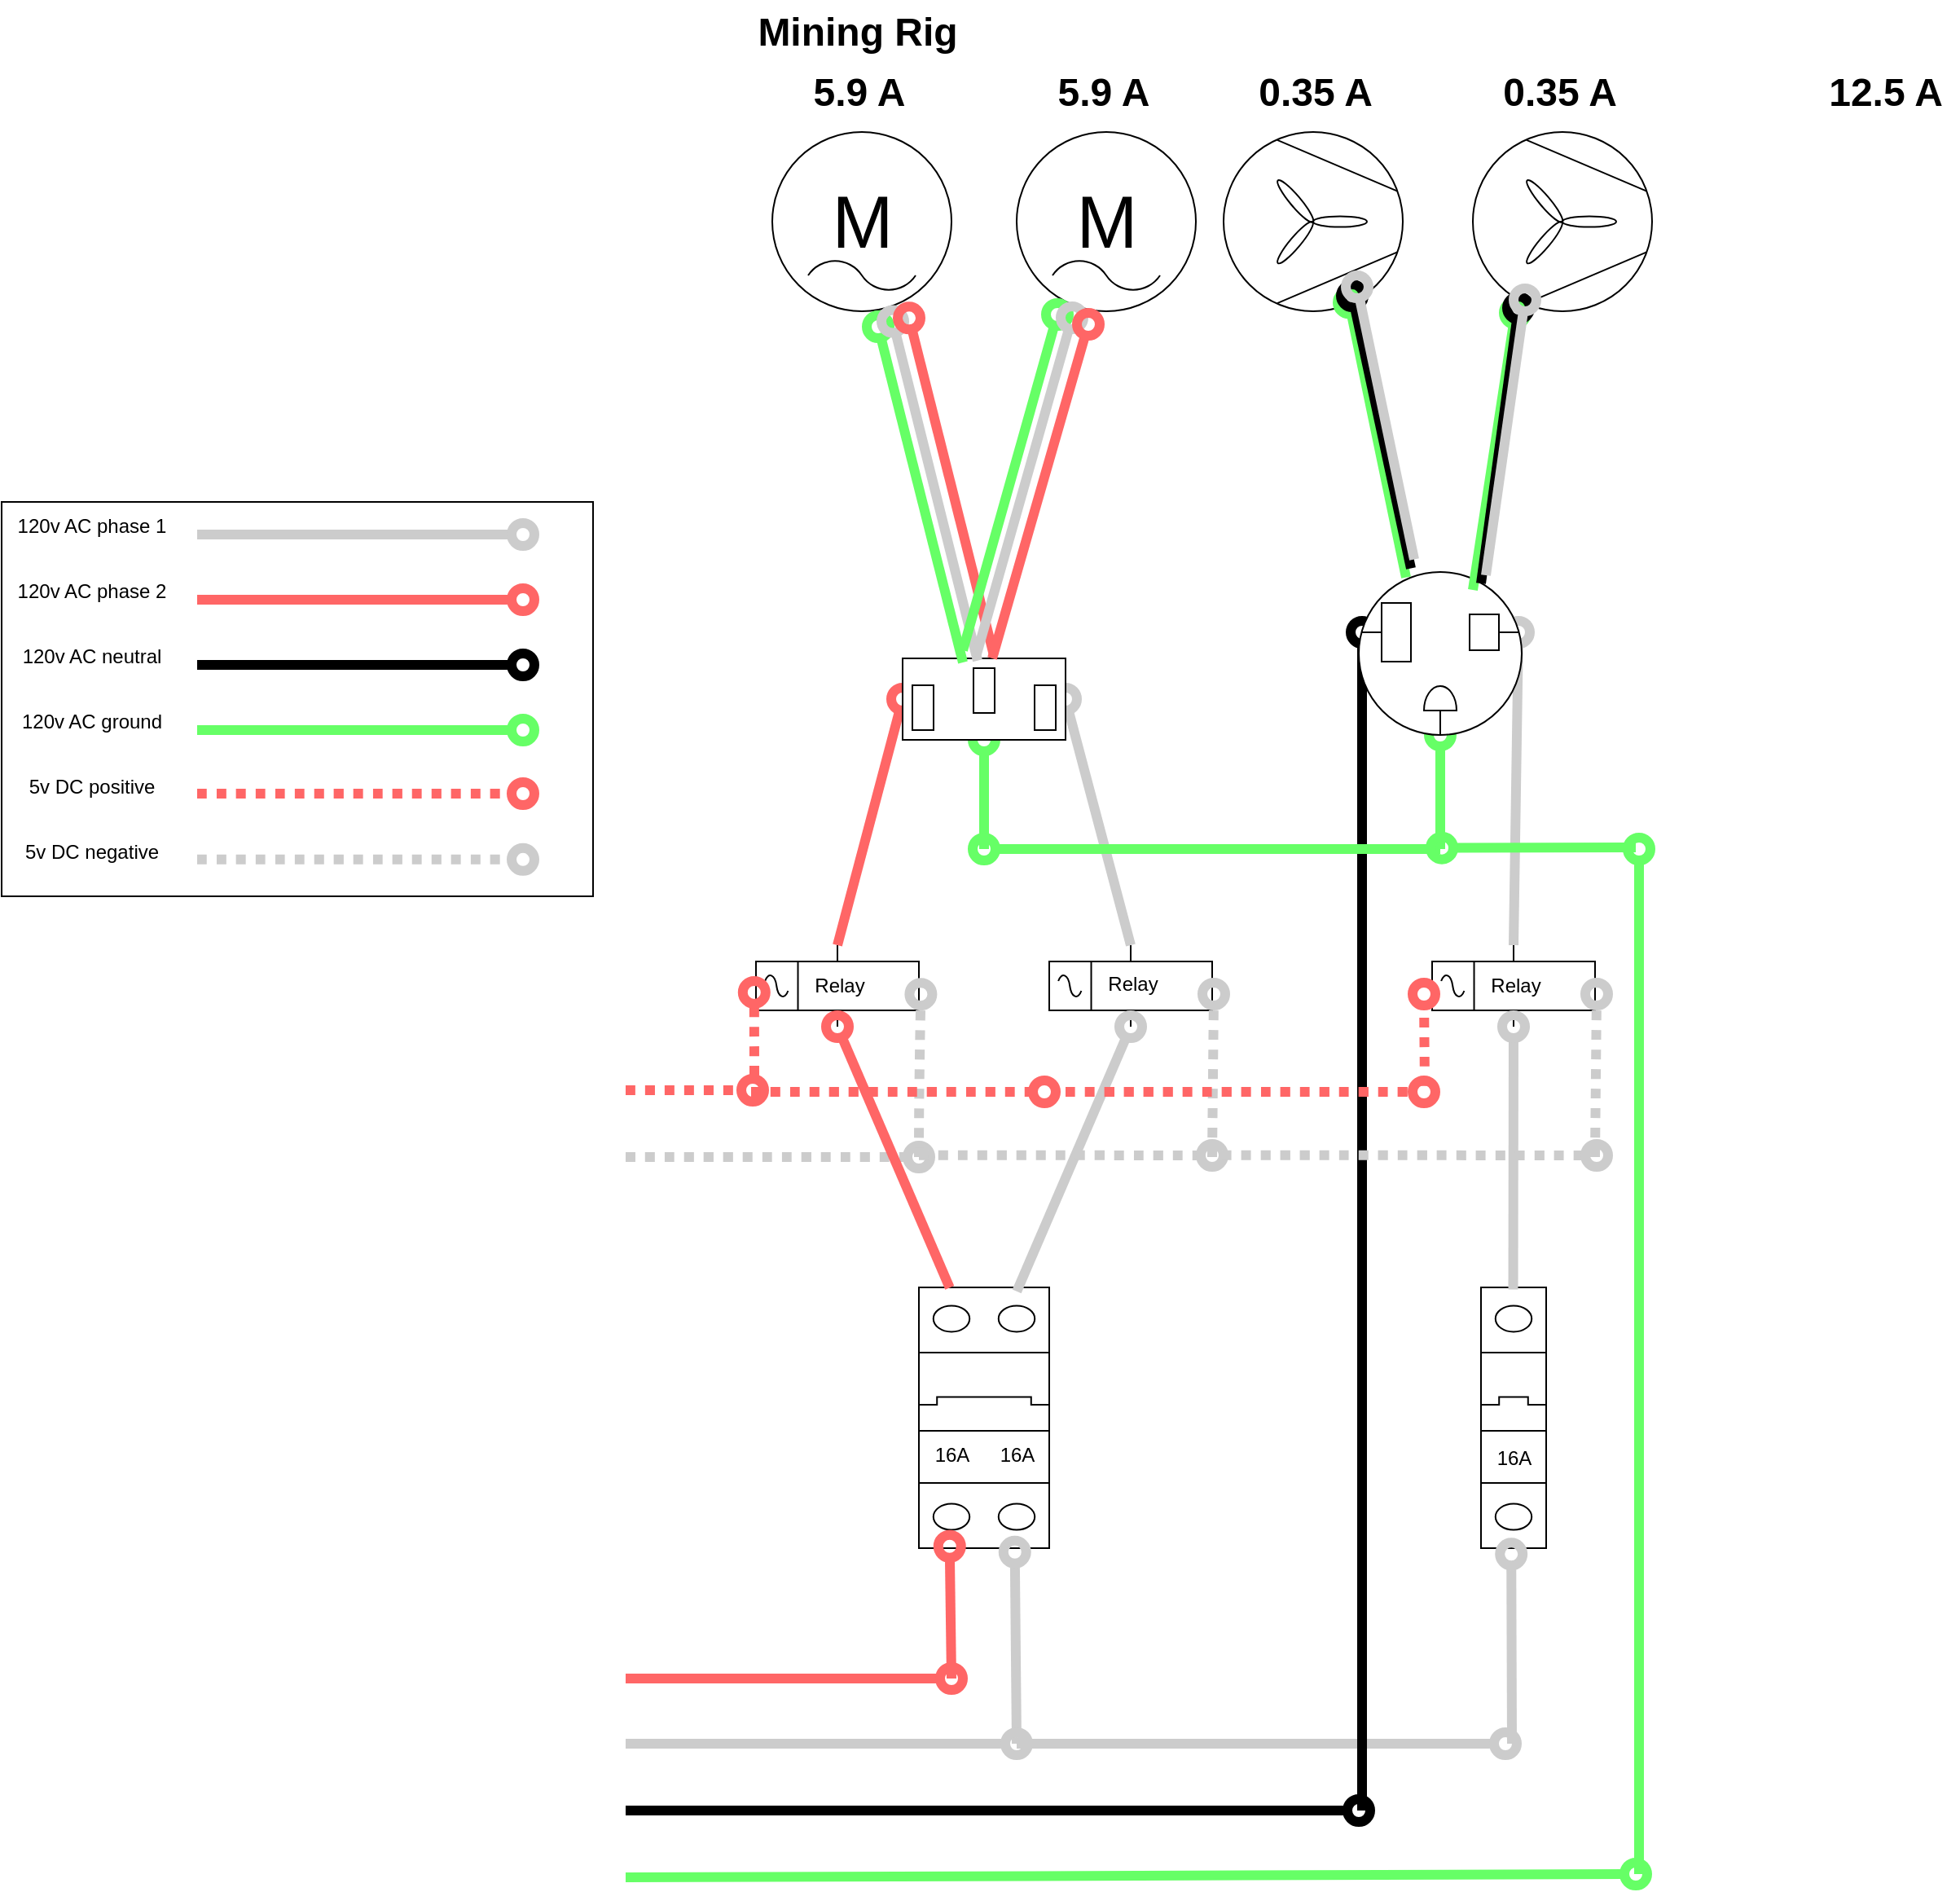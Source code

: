 <mxfile version="22.1.8" type="github">
  <diagram name="Page-1" id="OB3lblQsoEeNs6UiwVJ4">
    <mxGraphModel dx="2762" dy="2272" grid="1" gridSize="10" guides="1" tooltips="1" connect="1" arrows="1" fold="0" page="1" pageScale="1" pageWidth="850" pageHeight="1100" math="0" shadow="0">
      <root>
        <mxCell id="0" />
        <mxCell id="1" parent="0" />
        <mxCell id="lbqxTx1LKzCst7jdHqX2-68" value="" style="rounded=0;whiteSpace=wrap;html=1;" vertex="1" parent="1">
          <mxGeometry x="-843" y="-403" width="363" height="242" as="geometry" />
        </mxCell>
        <mxCell id="lbqxTx1LKzCst7jdHqX2-1" value="" style="edgeStyle=none;orthogonalLoop=1;jettySize=auto;html=1;rounded=0;endArrow=oval;startSize=14;endSize=14;sourcePerimeterSpacing=8;targetPerimeterSpacing=8;curved=1;strokeWidth=6;endFill=0;strokeColor=#000000;fillColor=#f5f5f5;" edge="1" parent="1">
          <mxGeometry width="140" relative="1" as="geometry">
            <mxPoint x="-723" y="-303" as="sourcePoint" />
            <mxPoint x="-523" y="-303" as="targetPoint" />
            <Array as="points" />
          </mxGeometry>
        </mxCell>
        <mxCell id="lbqxTx1LKzCst7jdHqX2-3" value="" style="edgeStyle=none;orthogonalLoop=1;jettySize=auto;html=1;rounded=0;endArrow=oval;startSize=14;endSize=14;sourcePerimeterSpacing=8;targetPerimeterSpacing=8;curved=1;strokeWidth=6;endFill=0;strokeColor=#FF6666;fillColor=#f5f5f5;" edge="1" parent="1">
          <mxGeometry width="140" relative="1" as="geometry">
            <mxPoint x="-723" y="-343" as="sourcePoint" />
            <mxPoint x="-523" y="-343" as="targetPoint" />
            <Array as="points" />
          </mxGeometry>
        </mxCell>
        <mxCell id="lbqxTx1LKzCst7jdHqX2-4" value="" style="edgeStyle=none;orthogonalLoop=1;jettySize=auto;html=1;rounded=0;endArrow=oval;startSize=14;endSize=14;sourcePerimeterSpacing=8;targetPerimeterSpacing=8;curved=1;strokeWidth=6;endFill=0;strokeColor=#66FF66;fillColor=#f5f5f5;" edge="1" parent="1">
          <mxGeometry width="140" relative="1" as="geometry">
            <mxPoint x="-723" y="-263" as="sourcePoint" />
            <mxPoint x="-523" y="-263" as="targetPoint" />
            <Array as="points" />
          </mxGeometry>
        </mxCell>
        <mxCell id="lbqxTx1LKzCst7jdHqX2-7" value="" style="pointerEvents=1;verticalLabelPosition=bottom;shadow=0;dashed=0;align=center;html=1;verticalAlign=top;shape=mxgraph.electrical.electro-mechanical.relay;" vertex="1" parent="1">
          <mxGeometry x="-380" y="-131" width="100" height="50" as="geometry" />
        </mxCell>
        <mxCell id="lbqxTx1LKzCst7jdHqX2-8" value="" style="verticalLabelPosition=bottom;dashed=0;shadow=0;html=1;align=center;verticalAlign=top;shape=mxgraph.cabinets.cb_1p;" vertex="1" parent="1">
          <mxGeometry x="65" y="79" width="40" height="160" as="geometry" />
        </mxCell>
        <mxCell id="lbqxTx1LKzCst7jdHqX2-9" value="" style="verticalLabelPosition=bottom;dashed=0;shadow=0;html=1;align=center;verticalAlign=top;shape=mxgraph.cabinets.cb_2p;" vertex="1" parent="1">
          <mxGeometry x="-280" y="79" width="80" height="160" as="geometry" />
        </mxCell>
        <mxCell id="lbqxTx1LKzCst7jdHqX2-11" value="" style="edgeStyle=none;orthogonalLoop=1;jettySize=auto;html=1;rounded=0;endArrow=oval;startSize=14;endSize=14;sourcePerimeterSpacing=8;targetPerimeterSpacing=8;curved=1;strokeWidth=6;endFill=0;fillColor=none;strokeColor=#CCCCCC;shadow=0;" edge="1" parent="1">
          <mxGeometry width="140" relative="1" as="geometry">
            <mxPoint x="-723" y="-383" as="sourcePoint" />
            <mxPoint x="-523" y="-383" as="targetPoint" />
            <Array as="points" />
          </mxGeometry>
        </mxCell>
        <mxCell id="lbqxTx1LKzCst7jdHqX2-14" value="" style="edgeStyle=none;orthogonalLoop=1;jettySize=auto;html=1;rounded=0;endArrow=oval;startSize=14;endSize=14;sourcePerimeterSpacing=8;targetPerimeterSpacing=8;curved=1;strokeWidth=6;endFill=0;fillColor=none;strokeColor=#FF6666;shadow=0;" edge="1" parent="1">
          <mxGeometry width="140" relative="1" as="geometry">
            <mxPoint x="-460" y="319" as="sourcePoint" />
            <mxPoint x="-260" y="319" as="targetPoint" />
            <Array as="points" />
          </mxGeometry>
        </mxCell>
        <mxCell id="lbqxTx1LKzCst7jdHqX2-16" value="" style="edgeStyle=none;orthogonalLoop=1;jettySize=auto;html=1;rounded=0;endArrow=oval;startSize=14;endSize=14;sourcePerimeterSpacing=8;targetPerimeterSpacing=8;curved=1;strokeWidth=6;endFill=0;fillColor=none;strokeColor=#FF6666;shadow=0;entryX=0.236;entryY=0.993;entryDx=0;entryDy=0;entryPerimeter=0;" edge="1" parent="1" target="lbqxTx1LKzCst7jdHqX2-9">
          <mxGeometry width="140" relative="1" as="geometry">
            <mxPoint x="-260" y="319" as="sourcePoint" />
            <mxPoint x="-260" y="259" as="targetPoint" />
            <Array as="points" />
          </mxGeometry>
        </mxCell>
        <mxCell id="lbqxTx1LKzCst7jdHqX2-18" value="" style="edgeStyle=none;orthogonalLoop=1;jettySize=auto;html=1;rounded=0;endArrow=oval;startSize=14;endSize=14;sourcePerimeterSpacing=8;targetPerimeterSpacing=8;curved=1;strokeWidth=6;endFill=0;fillColor=none;strokeColor=#CCCCCC;shadow=0;entryX=0.736;entryY=1.015;entryDx=0;entryDy=0;entryPerimeter=0;" edge="1" parent="1" target="lbqxTx1LKzCst7jdHqX2-9">
          <mxGeometry width="140" relative="1" as="geometry">
            <mxPoint x="-220" y="359" as="sourcePoint" />
            <mxPoint x="-219" y="259" as="targetPoint" />
            <Array as="points" />
          </mxGeometry>
        </mxCell>
        <mxCell id="lbqxTx1LKzCst7jdHqX2-19" value="" style="edgeStyle=none;orthogonalLoop=1;jettySize=auto;html=1;rounded=0;endArrow=oval;startSize=14;endSize=14;sourcePerimeterSpacing=8;targetPerimeterSpacing=8;curved=1;strokeWidth=6;endFill=0;strokeColor=#CCCCCC;fillColor=#f5f5f5;" edge="1" parent="1">
          <mxGeometry width="140" relative="1" as="geometry">
            <mxPoint x="-460" y="359" as="sourcePoint" />
            <mxPoint x="-220" y="359" as="targetPoint" />
            <Array as="points" />
          </mxGeometry>
        </mxCell>
        <mxCell id="lbqxTx1LKzCst7jdHqX2-20" value="" style="edgeStyle=none;orthogonalLoop=1;jettySize=auto;html=1;rounded=0;endArrow=oval;startSize=14;endSize=14;sourcePerimeterSpacing=8;targetPerimeterSpacing=8;curved=1;strokeWidth=6;endFill=0;fillColor=none;strokeColor=#CCCCCC;shadow=0;" edge="1" parent="1">
          <mxGeometry width="140" relative="1" as="geometry">
            <mxPoint x="-220" y="359" as="sourcePoint" />
            <mxPoint x="80" y="359" as="targetPoint" />
            <Array as="points" />
          </mxGeometry>
        </mxCell>
        <mxCell id="lbqxTx1LKzCst7jdHqX2-21" value="" style="edgeStyle=none;orthogonalLoop=1;jettySize=auto;html=1;rounded=0;endArrow=oval;startSize=14;endSize=14;sourcePerimeterSpacing=8;targetPerimeterSpacing=8;curved=1;strokeWidth=6;endFill=0;fillColor=none;strokeColor=#CCCCCC;shadow=0;entryX=0.465;entryY=1.023;entryDx=0;entryDy=0;entryPerimeter=0;" edge="1" parent="1" target="lbqxTx1LKzCst7jdHqX2-8">
          <mxGeometry width="140" relative="1" as="geometry">
            <mxPoint x="84" y="359" as="sourcePoint" />
            <mxPoint x="80" y="239" as="targetPoint" />
            <Array as="points" />
          </mxGeometry>
        </mxCell>
        <mxCell id="lbqxTx1LKzCst7jdHqX2-24" value="" style="verticalLabelPosition=bottom;outlineConnect=0;align=center;dashed=0;html=1;verticalAlign=top;shape=mxgraph.pid2misc.fan;fanType=common" vertex="1" parent="1">
          <mxGeometry x="-93" y="-630" width="110" height="110" as="geometry" />
        </mxCell>
        <mxCell id="lbqxTx1LKzCst7jdHqX2-25" value="" style="edgeStyle=none;orthogonalLoop=1;jettySize=auto;html=1;rounded=0;endArrow=oval;startSize=14;endSize=14;sourcePerimeterSpacing=8;targetPerimeterSpacing=8;curved=1;strokeWidth=6;endFill=0;strokeColor=#FF6666;fillColor=#f5f5f5;dashed=1;dashPattern=1 1;" edge="1" parent="1">
          <mxGeometry width="140" relative="1" as="geometry">
            <mxPoint x="-723" y="-224" as="sourcePoint" />
            <mxPoint x="-523" y="-224" as="targetPoint" />
            <Array as="points" />
          </mxGeometry>
        </mxCell>
        <mxCell id="lbqxTx1LKzCst7jdHqX2-26" value="" style="edgeStyle=none;orthogonalLoop=1;jettySize=auto;html=1;rounded=0;endArrow=oval;startSize=14;endSize=14;sourcePerimeterSpacing=8;targetPerimeterSpacing=8;curved=1;strokeWidth=6;endFill=0;strokeColor=#CCCCCC;fillColor=#f5f5f5;dashed=1;dashPattern=1 1;" edge="1" parent="1">
          <mxGeometry width="140" relative="1" as="geometry">
            <mxPoint x="-460" y="-1" as="sourcePoint" />
            <mxPoint x="-280" y="-1" as="targetPoint" />
            <Array as="points" />
          </mxGeometry>
        </mxCell>
        <mxCell id="lbqxTx1LKzCst7jdHqX2-27" value="120v AC phase 1" style="text;html=1;align=center;verticalAlign=middle;resizable=0;points=[];autosize=1;strokeColor=none;fillColor=none;" vertex="1" parent="1">
          <mxGeometry x="-843" y="-403" width="110" height="30" as="geometry" />
        </mxCell>
        <mxCell id="lbqxTx1LKzCst7jdHqX2-28" value="120v AC phase 2" style="text;html=1;align=center;verticalAlign=middle;resizable=0;points=[];autosize=1;strokeColor=none;fillColor=none;" vertex="1" parent="1">
          <mxGeometry x="-843" y="-363" width="110" height="30" as="geometry" />
        </mxCell>
        <mxCell id="lbqxTx1LKzCst7jdHqX2-29" value="120v AC neutral" style="text;html=1;align=center;verticalAlign=middle;resizable=0;points=[];autosize=1;strokeColor=none;fillColor=none;" vertex="1" parent="1">
          <mxGeometry x="-843" y="-323" width="110" height="30" as="geometry" />
        </mxCell>
        <mxCell id="lbqxTx1LKzCst7jdHqX2-30" value="120v AC ground" style="text;html=1;align=center;verticalAlign=middle;resizable=0;points=[];autosize=1;strokeColor=none;fillColor=none;" vertex="1" parent="1">
          <mxGeometry x="-843" y="-283" width="110" height="30" as="geometry" />
        </mxCell>
        <mxCell id="lbqxTx1LKzCst7jdHqX2-31" value="5v DC positive" style="text;html=1;align=center;verticalAlign=middle;resizable=0;points=[];autosize=1;strokeColor=none;fillColor=none;" vertex="1" parent="1">
          <mxGeometry x="-838" y="-243" width="100" height="30" as="geometry" />
        </mxCell>
        <mxCell id="lbqxTx1LKzCst7jdHqX2-32" value="5v DC negative" style="text;html=1;align=center;verticalAlign=middle;resizable=0;points=[];autosize=1;strokeColor=none;fillColor=none;" vertex="1" parent="1">
          <mxGeometry x="-843" y="-203" width="110" height="30" as="geometry" />
        </mxCell>
        <mxCell id="lbqxTx1LKzCst7jdHqX2-33" value="" style="pointerEvents=1;verticalLabelPosition=bottom;shadow=0;dashed=0;align=center;html=1;verticalAlign=top;shape=mxgraph.electrical.electro-mechanical.relay;" vertex="1" parent="1">
          <mxGeometry x="35" y="-131" width="100" height="50" as="geometry" />
        </mxCell>
        <mxCell id="lbqxTx1LKzCst7jdHqX2-34" value="" style="pointerEvents=1;verticalLabelPosition=bottom;shadow=0;dashed=0;align=center;html=1;verticalAlign=top;shape=mxgraph.electrical.electro-mechanical.relay;" vertex="1" parent="1">
          <mxGeometry x="-200" y="-131" width="100" height="50" as="geometry" />
        </mxCell>
        <mxCell id="lbqxTx1LKzCst7jdHqX2-37" value="" style="edgeStyle=none;orthogonalLoop=1;jettySize=auto;html=1;rounded=0;endArrow=oval;startSize=14;endSize=14;sourcePerimeterSpacing=8;targetPerimeterSpacing=8;curved=1;strokeWidth=6;endFill=0;fillColor=none;strokeColor=#FF6666;shadow=0;exitX=0.236;exitY=0.001;exitDx=0;exitDy=0;exitPerimeter=0;entryX=0.5;entryY=1;entryDx=0;entryDy=0;entryPerimeter=0;" edge="1" parent="1" source="lbqxTx1LKzCst7jdHqX2-9" target="lbqxTx1LKzCst7jdHqX2-7">
          <mxGeometry width="140" relative="1" as="geometry">
            <mxPoint x="-260" y="64" as="sourcePoint" />
            <mxPoint x="-330" y="-41" as="targetPoint" />
            <Array as="points" />
          </mxGeometry>
        </mxCell>
        <mxCell id="lbqxTx1LKzCst7jdHqX2-38" value="" style="edgeStyle=none;orthogonalLoop=1;jettySize=auto;html=1;rounded=0;endArrow=oval;startSize=14;endSize=14;sourcePerimeterSpacing=8;targetPerimeterSpacing=8;curved=1;strokeWidth=6;endFill=0;fillColor=none;strokeColor=#CCCCCC;shadow=0;exitX=0.751;exitY=0.015;exitDx=0;exitDy=0;exitPerimeter=0;entryX=0.5;entryY=1;entryDx=0;entryDy=0;entryPerimeter=0;" edge="1" parent="1" source="lbqxTx1LKzCst7jdHqX2-9" target="lbqxTx1LKzCst7jdHqX2-34">
          <mxGeometry width="140" relative="1" as="geometry">
            <mxPoint x="-220" y="69" as="sourcePoint" />
            <mxPoint x="-110" y="-31" as="targetPoint" />
            <Array as="points" />
          </mxGeometry>
        </mxCell>
        <mxCell id="lbqxTx1LKzCst7jdHqX2-39" value="" style="edgeStyle=none;orthogonalLoop=1;jettySize=auto;html=1;rounded=0;endArrow=oval;startSize=14;endSize=14;sourcePerimeterSpacing=8;targetPerimeterSpacing=8;curved=1;strokeWidth=6;endFill=0;fillColor=none;strokeColor=#FF6666;shadow=0;exitX=0.5;exitY=0;exitDx=0;exitDy=0;exitPerimeter=0;entryX=0;entryY=0.5;entryDx=0;entryDy=0;entryPerimeter=0;" edge="1" parent="1" source="lbqxTx1LKzCst7jdHqX2-7" target="lbqxTx1LKzCst7jdHqX2-78">
          <mxGeometry width="140" relative="1" as="geometry">
            <mxPoint x="-200" y="-141" as="sourcePoint" />
            <mxPoint x="-290" y="-305" as="targetPoint" />
            <Array as="points" />
          </mxGeometry>
        </mxCell>
        <mxCell id="lbqxTx1LKzCst7jdHqX2-40" value="" style="edgeStyle=none;orthogonalLoop=1;jettySize=auto;html=1;rounded=0;endArrow=oval;startSize=14;endSize=14;sourcePerimeterSpacing=8;targetPerimeterSpacing=8;curved=1;strokeWidth=6;endFill=0;fillColor=none;strokeColor=#CCCCCC;shadow=0;entryX=1;entryY=0.5;entryDx=0;entryDy=0;entryPerimeter=0;exitX=0.5;exitY=0;exitDx=0;exitDy=0;exitPerimeter=0;" edge="1" parent="1" source="lbqxTx1LKzCst7jdHqX2-34" target="lbqxTx1LKzCst7jdHqX2-78">
          <mxGeometry width="140" relative="1" as="geometry">
            <mxPoint x="-110" y="-151" as="sourcePoint" />
            <mxPoint x="-180" y="-305" as="targetPoint" />
            <Array as="points" />
          </mxGeometry>
        </mxCell>
        <mxCell id="lbqxTx1LKzCst7jdHqX2-41" value="" style="edgeStyle=none;orthogonalLoop=1;jettySize=auto;html=1;rounded=0;endArrow=oval;startSize=14;endSize=14;sourcePerimeterSpacing=8;targetPerimeterSpacing=8;curved=1;strokeWidth=6;endFill=0;fillColor=none;strokeColor=#CCCCCC;shadow=0;entryX=0.5;entryY=1;entryDx=0;entryDy=0;entryPerimeter=0;exitX=0.494;exitY=0.008;exitDx=0;exitDy=0;exitPerimeter=0;" edge="1" parent="1" source="lbqxTx1LKzCst7jdHqX2-8" target="lbqxTx1LKzCst7jdHqX2-33">
          <mxGeometry width="140" relative="1" as="geometry">
            <mxPoint x="84.91" y="32" as="sourcePoint" />
            <mxPoint x="84.41" y="-44" as="targetPoint" />
            <Array as="points" />
          </mxGeometry>
        </mxCell>
        <mxCell id="lbqxTx1LKzCst7jdHqX2-42" value="" style="edgeStyle=none;orthogonalLoop=1;jettySize=auto;html=1;rounded=0;endArrow=oval;startSize=14;endSize=14;sourcePerimeterSpacing=8;targetPerimeterSpacing=8;curved=1;strokeWidth=6;endFill=0;fillColor=none;strokeColor=#CCCCCC;shadow=0;exitX=0.5;exitY=0;exitDx=0;exitDy=0;exitPerimeter=0;entryX=0.98;entryY=0.37;entryDx=0;entryDy=0;entryPerimeter=0;" edge="1" parent="1" source="lbqxTx1LKzCst7jdHqX2-33" target="lbqxTx1LKzCst7jdHqX2-73">
          <mxGeometry width="140" relative="1" as="geometry">
            <mxPoint x="100" y="-181" as="sourcePoint" />
            <mxPoint x="137" y="-275" as="targetPoint" />
            <Array as="points" />
          </mxGeometry>
        </mxCell>
        <mxCell id="lbqxTx1LKzCst7jdHqX2-43" value="" style="edgeStyle=none;orthogonalLoop=1;jettySize=auto;html=1;rounded=0;endArrow=oval;startSize=14;endSize=14;sourcePerimeterSpacing=8;targetPerimeterSpacing=8;curved=1;strokeWidth=6;endFill=0;strokeColor=#FF6666;fillColor=#f5f5f5;dashed=1;dashPattern=1 1;" edge="1" parent="1">
          <mxGeometry width="140" relative="1" as="geometry">
            <mxPoint x="-460" y="-42" as="sourcePoint" />
            <mxPoint x="-382" y="-42" as="targetPoint" />
            <Array as="points" />
          </mxGeometry>
        </mxCell>
        <mxCell id="lbqxTx1LKzCst7jdHqX2-44" value="" style="edgeStyle=none;orthogonalLoop=1;jettySize=auto;html=1;rounded=0;endArrow=oval;startSize=14;endSize=14;sourcePerimeterSpacing=8;targetPerimeterSpacing=8;curved=1;strokeWidth=6;endFill=0;strokeColor=#CCCCCC;fillColor=#f5f5f5;dashed=1;dashPattern=1 1;" edge="1" parent="1">
          <mxGeometry width="140" relative="1" as="geometry">
            <mxPoint x="-723" y="-183.59" as="sourcePoint" />
            <mxPoint x="-523" y="-183.59" as="targetPoint" />
            <Array as="points" />
          </mxGeometry>
        </mxCell>
        <mxCell id="lbqxTx1LKzCst7jdHqX2-45" value="" style="edgeStyle=none;orthogonalLoop=1;jettySize=auto;html=1;rounded=0;endArrow=oval;startSize=14;endSize=14;sourcePerimeterSpacing=8;targetPerimeterSpacing=8;curved=1;strokeWidth=6;endFill=0;strokeColor=#000000;fillColor=#f5f5f5;" edge="1" parent="1">
          <mxGeometry width="140" relative="1" as="geometry">
            <mxPoint x="-460" y="400" as="sourcePoint" />
            <mxPoint x="-10" y="400" as="targetPoint" />
            <Array as="points" />
          </mxGeometry>
        </mxCell>
        <mxCell id="lbqxTx1LKzCst7jdHqX2-46" value="" style="edgeStyle=none;orthogonalLoop=1;jettySize=auto;html=1;rounded=0;endArrow=oval;startSize=14;endSize=14;sourcePerimeterSpacing=8;targetPerimeterSpacing=8;curved=1;strokeWidth=6;endFill=0;strokeColor=#000000;fillColor=#f5f5f5;entryX=0.02;entryY=0.37;entryDx=0;entryDy=0;entryPerimeter=0;" edge="1" parent="1" target="lbqxTx1LKzCst7jdHqX2-73">
          <mxGeometry width="140" relative="1" as="geometry">
            <mxPoint x="-8" y="400" as="sourcePoint" />
            <mxPoint x="210" y="-231" as="targetPoint" />
            <Array as="points" />
          </mxGeometry>
        </mxCell>
        <mxCell id="lbqxTx1LKzCst7jdHqX2-49" value="" style="edgeStyle=none;orthogonalLoop=1;jettySize=auto;html=1;rounded=0;endArrow=oval;startSize=14;endSize=14;sourcePerimeterSpacing=8;targetPerimeterSpacing=8;curved=1;strokeWidth=6;endFill=0;strokeColor=#66FF66;fillColor=#f5f5f5;" edge="1" parent="1">
          <mxGeometry width="140" relative="1" as="geometry">
            <mxPoint x="-460" y="441" as="sourcePoint" />
            <mxPoint x="160" y="439" as="targetPoint" />
            <Array as="points" />
          </mxGeometry>
        </mxCell>
        <mxCell id="lbqxTx1LKzCst7jdHqX2-50" value="" style="edgeStyle=none;orthogonalLoop=1;jettySize=auto;html=1;rounded=0;endArrow=oval;startSize=14;endSize=14;sourcePerimeterSpacing=8;targetPerimeterSpacing=8;curved=1;strokeWidth=6;endFill=0;strokeColor=#66FF66;fillColor=#f5f5f5;" edge="1" parent="1">
          <mxGeometry width="140" relative="1" as="geometry">
            <mxPoint x="162" y="439" as="sourcePoint" />
            <mxPoint x="162" y="-190" as="targetPoint" />
            <Array as="points" />
          </mxGeometry>
        </mxCell>
        <mxCell id="lbqxTx1LKzCst7jdHqX2-51" value="" style="edgeStyle=none;orthogonalLoop=1;jettySize=auto;html=1;rounded=0;endArrow=oval;startSize=14;endSize=14;sourcePerimeterSpacing=8;targetPerimeterSpacing=8;curved=1;strokeWidth=6;endFill=0;strokeColor=#CCCCCC;fillColor=#f5f5f5;dashed=1;dashPattern=1 1;" edge="1" parent="1">
          <mxGeometry width="140" relative="1" as="geometry">
            <mxPoint x="-280" y="-2.18" as="sourcePoint" />
            <mxPoint x="-100" y="-2" as="targetPoint" />
            <Array as="points" />
          </mxGeometry>
        </mxCell>
        <mxCell id="lbqxTx1LKzCst7jdHqX2-52" value="" style="edgeStyle=none;orthogonalLoop=1;jettySize=auto;html=1;rounded=0;endArrow=oval;startSize=14;endSize=14;sourcePerimeterSpacing=8;targetPerimeterSpacing=8;curved=1;strokeWidth=6;endFill=0;strokeColor=#CCCCCC;fillColor=#f5f5f5;dashed=1;dashPattern=1 1;" edge="1" parent="1">
          <mxGeometry width="140" relative="1" as="geometry">
            <mxPoint x="-94" y="-2.18" as="sourcePoint" />
            <mxPoint x="136" y="-2" as="targetPoint" />
            <Array as="points" />
          </mxGeometry>
        </mxCell>
        <mxCell id="lbqxTx1LKzCst7jdHqX2-53" value="" style="edgeStyle=none;orthogonalLoop=1;jettySize=auto;html=1;rounded=0;endArrow=oval;startSize=14;endSize=14;sourcePerimeterSpacing=8;targetPerimeterSpacing=8;curved=1;strokeWidth=6;endFill=0;strokeColor=#CCCCCC;fillColor=#f5f5f5;dashed=1;entryX=1.012;entryY=0.602;entryDx=0;entryDy=0;entryPerimeter=0;dashPattern=1 1;" edge="1" parent="1" target="lbqxTx1LKzCst7jdHqX2-7">
          <mxGeometry width="140" relative="1" as="geometry">
            <mxPoint x="-280" y="-1" as="sourcePoint" />
            <mxPoint x="-270" y="9" as="targetPoint" />
            <Array as="points">
              <mxPoint x="-280" y="-41" />
            </Array>
          </mxGeometry>
        </mxCell>
        <mxCell id="lbqxTx1LKzCst7jdHqX2-54" value="" style="edgeStyle=none;orthogonalLoop=1;jettySize=auto;html=1;rounded=0;endArrow=oval;startSize=14;endSize=14;sourcePerimeterSpacing=8;targetPerimeterSpacing=8;curved=1;strokeWidth=6;endFill=0;strokeColor=#CCCCCC;fillColor=#f5f5f5;dashed=1;entryX=1.012;entryY=0.602;entryDx=0;entryDy=0;entryPerimeter=0;dashPattern=1 1;" edge="1" parent="1">
          <mxGeometry width="140" relative="1" as="geometry">
            <mxPoint x="-100" y="-1" as="sourcePoint" />
            <mxPoint x="-99" y="-101" as="targetPoint" />
            <Array as="points" />
          </mxGeometry>
        </mxCell>
        <mxCell id="lbqxTx1LKzCst7jdHqX2-55" value="" style="edgeStyle=none;orthogonalLoop=1;jettySize=auto;html=1;rounded=0;endArrow=oval;startSize=14;endSize=14;sourcePerimeterSpacing=8;targetPerimeterSpacing=8;curved=1;strokeWidth=6;endFill=0;strokeColor=#CCCCCC;fillColor=#f5f5f5;dashed=1;entryX=1.012;entryY=0.602;entryDx=0;entryDy=0;entryPerimeter=0;dashPattern=1 1;" edge="1" parent="1">
          <mxGeometry width="140" relative="1" as="geometry">
            <mxPoint x="135" y="-1" as="sourcePoint" />
            <mxPoint x="136" y="-101" as="targetPoint" />
            <Array as="points" />
          </mxGeometry>
        </mxCell>
        <mxCell id="lbqxTx1LKzCst7jdHqX2-56" value="" style="edgeStyle=none;orthogonalLoop=1;jettySize=auto;html=1;rounded=0;endArrow=oval;startSize=14;endSize=14;sourcePerimeterSpacing=8;targetPerimeterSpacing=8;curved=1;strokeWidth=6;endFill=0;strokeColor=#FF6666;fillColor=#f5f5f5;dashed=1;entryX=-0.011;entryY=0.579;entryDx=0;entryDy=0;entryPerimeter=0;dashPattern=1 1;" edge="1" parent="1" target="lbqxTx1LKzCst7jdHqX2-7">
          <mxGeometry width="140" relative="1" as="geometry">
            <mxPoint x="-381" y="-51" as="sourcePoint" />
            <mxPoint x="-372" y="-32" as="targetPoint" />
            <Array as="points" />
          </mxGeometry>
        </mxCell>
        <mxCell id="lbqxTx1LKzCst7jdHqX2-57" value="" style="edgeStyle=none;orthogonalLoop=1;jettySize=auto;html=1;rounded=0;endArrow=oval;startSize=14;endSize=14;sourcePerimeterSpacing=8;targetPerimeterSpacing=8;curved=1;strokeWidth=6;endFill=0;strokeColor=#FF6666;fillColor=#f5f5f5;dashed=1;dashPattern=1 1;" edge="1" parent="1">
          <mxGeometry width="140" relative="1" as="geometry">
            <mxPoint x="-383" y="-41" as="sourcePoint" />
            <mxPoint x="-203" y="-41" as="targetPoint" />
            <Array as="points" />
          </mxGeometry>
        </mxCell>
        <mxCell id="lbqxTx1LKzCst7jdHqX2-58" value="" style="edgeStyle=none;orthogonalLoop=1;jettySize=auto;html=1;rounded=0;endArrow=oval;startSize=14;endSize=14;sourcePerimeterSpacing=8;targetPerimeterSpacing=8;curved=1;strokeWidth=6;endFill=0;strokeColor=#FF6666;fillColor=#f5f5f5;dashed=1;dashPattern=1 1;" edge="1" parent="1">
          <mxGeometry width="140" relative="1" as="geometry">
            <mxPoint x="-190" y="-41" as="sourcePoint" />
            <mxPoint x="30" y="-41" as="targetPoint" />
            <Array as="points" />
          </mxGeometry>
        </mxCell>
        <mxCell id="lbqxTx1LKzCst7jdHqX2-60" value="" style="edgeStyle=none;orthogonalLoop=1;jettySize=auto;html=1;rounded=0;endArrow=oval;startSize=14;endSize=14;sourcePerimeterSpacing=8;targetPerimeterSpacing=8;curved=1;strokeWidth=6;endFill=0;strokeColor=#FF6666;fillColor=#f5f5f5;dashed=1;entryX=-0.035;entryY=0.673;entryDx=0;entryDy=0;entryPerimeter=0;dashPattern=1 1;" edge="1" parent="1">
          <mxGeometry width="140" relative="1" as="geometry">
            <mxPoint x="30.5" y="-44.65" as="sourcePoint" />
            <mxPoint x="30" y="-101.0" as="targetPoint" />
            <Array as="points" />
          </mxGeometry>
        </mxCell>
        <mxCell id="lbqxTx1LKzCst7jdHqX2-61" value="16A" style="text;html=1;align=center;verticalAlign=middle;resizable=0;points=[];autosize=1;strokeColor=none;fillColor=none;" vertex="1" parent="1">
          <mxGeometry x="-280" y="167" width="40" height="30" as="geometry" />
        </mxCell>
        <mxCell id="lbqxTx1LKzCst7jdHqX2-62" value="16A" style="text;html=1;align=center;verticalAlign=middle;resizable=0;points=[];autosize=1;strokeColor=none;fillColor=none;" vertex="1" parent="1">
          <mxGeometry x="-240" y="167" width="40" height="30" as="geometry" />
        </mxCell>
        <mxCell id="lbqxTx1LKzCst7jdHqX2-63" value="16A" style="text;html=1;align=center;verticalAlign=middle;resizable=0;points=[];autosize=1;strokeColor=none;fillColor=none;" vertex="1" parent="1">
          <mxGeometry x="65" y="169" width="40" height="30" as="geometry" />
        </mxCell>
        <mxCell id="lbqxTx1LKzCst7jdHqX2-64" value="" style="edgeStyle=none;orthogonalLoop=1;jettySize=auto;html=1;rounded=0;endArrow=oval;startSize=14;endSize=14;sourcePerimeterSpacing=8;targetPerimeterSpacing=8;curved=1;strokeWidth=6;endFill=0;strokeColor=#66FF66;fillColor=#f5f5f5;entryX=0.5;entryY=1;entryDx=0;entryDy=0;entryPerimeter=0;" edge="1" parent="1" target="lbqxTx1LKzCst7jdHqX2-78">
          <mxGeometry width="140" relative="1" as="geometry">
            <mxPoint x="-240" y="-190" as="sourcePoint" />
            <mxPoint x="-235" y="-250" as="targetPoint" />
            <Array as="points" />
          </mxGeometry>
        </mxCell>
        <mxCell id="lbqxTx1LKzCst7jdHqX2-65" value="" style="edgeStyle=none;orthogonalLoop=1;jettySize=auto;html=1;rounded=0;endArrow=oval;startSize=14;endSize=14;sourcePerimeterSpacing=8;targetPerimeterSpacing=8;curved=1;strokeWidth=6;endFill=0;strokeColor=#66FF66;fillColor=#f5f5f5;" edge="1" parent="1">
          <mxGeometry width="140" relative="1" as="geometry">
            <mxPoint x="40" y="-190" as="sourcePoint" />
            <mxPoint x="-240" y="-190" as="targetPoint" />
            <Array as="points" />
          </mxGeometry>
        </mxCell>
        <mxCell id="lbqxTx1LKzCst7jdHqX2-69" value="Relay" style="text;html=1;align=center;verticalAlign=middle;resizable=0;points=[];autosize=1;strokeColor=none;fillColor=none;" vertex="1" parent="1">
          <mxGeometry x="-354" y="-121" width="50" height="30" as="geometry" />
        </mxCell>
        <mxCell id="lbqxTx1LKzCst7jdHqX2-70" value="Relay" style="text;html=1;align=center;verticalAlign=middle;resizable=0;points=[];autosize=1;strokeColor=none;fillColor=none;" vertex="1" parent="1">
          <mxGeometry x="-174" y="-122" width="50" height="30" as="geometry" />
        </mxCell>
        <mxCell id="lbqxTx1LKzCst7jdHqX2-71" value="Relay" style="text;html=1;align=center;verticalAlign=middle;resizable=0;points=[];autosize=1;strokeColor=none;fillColor=none;" vertex="1" parent="1">
          <mxGeometry x="61" y="-121" width="50" height="30" as="geometry" />
        </mxCell>
        <mxCell id="lbqxTx1LKzCst7jdHqX2-74" value="" style="edgeStyle=none;orthogonalLoop=1;jettySize=auto;html=1;rounded=0;endArrow=oval;startSize=14;endSize=14;sourcePerimeterSpacing=8;targetPerimeterSpacing=8;curved=1;strokeWidth=6;endFill=0;strokeColor=#66FF66;fillColor=#f5f5f5;entryX=0.5;entryY=1;entryDx=0;entryDy=0;entryPerimeter=0;" edge="1" parent="1" target="lbqxTx1LKzCst7jdHqX2-73">
          <mxGeometry width="140" relative="1" as="geometry">
            <mxPoint x="40" y="-190" as="sourcePoint" />
            <mxPoint x="290" y="-391" as="targetPoint" />
            <Array as="points" />
          </mxGeometry>
        </mxCell>
        <mxCell id="lbqxTx1LKzCst7jdHqX2-73" value="" style="pointerEvents=1;verticalLabelPosition=bottom;shadow=0;dashed=0;align=center;html=1;verticalAlign=top;shape=mxgraph.electrical.miscellaneous.f_m_3_conductor_1" vertex="1" parent="1">
          <mxGeometry x="-10" y="-360" width="100" height="100" as="geometry" />
        </mxCell>
        <mxCell id="lbqxTx1LKzCst7jdHqX2-75" value="" style="edgeStyle=none;orthogonalLoop=1;jettySize=auto;html=1;rounded=0;endArrow=oval;startSize=14;endSize=14;sourcePerimeterSpacing=8;targetPerimeterSpacing=8;curved=1;strokeWidth=6;endFill=0;strokeColor=#66FF66;fillColor=#f5f5f5;" edge="1" parent="1">
          <mxGeometry width="140" relative="1" as="geometry">
            <mxPoint x="160" y="-191" as="sourcePoint" />
            <mxPoint x="41" y="-190.67" as="targetPoint" />
            <Array as="points" />
          </mxGeometry>
        </mxCell>
        <mxCell id="lbqxTx1LKzCst7jdHqX2-78" value="" style="pointerEvents=1;verticalLabelPosition=bottom;shadow=0;dashed=0;align=center;html=1;verticalAlign=top;shape=mxgraph.electrical.miscellaneous.ac_out" vertex="1" parent="1">
          <mxGeometry x="-290" y="-307" width="100" height="50" as="geometry" />
        </mxCell>
        <mxCell id="lbqxTx1LKzCst7jdHqX2-79" value="M" style="dashed=0;outlineConnect=0;align=center;html=1;shape=mxgraph.pid.engines.electric_motor_(ac);fontSize=45;" vertex="1" parent="1">
          <mxGeometry x="-370" y="-630" width="110" height="110" as="geometry" />
        </mxCell>
        <mxCell id="lbqxTx1LKzCst7jdHqX2-80" value="M" style="dashed=0;outlineConnect=0;align=center;html=1;shape=mxgraph.pid.engines.electric_motor_(ac);fontSize=45;" vertex="1" parent="1">
          <mxGeometry x="-220" y="-630" width="110" height="110" as="geometry" />
        </mxCell>
        <mxCell id="lbqxTx1LKzCst7jdHqX2-81" value="" style="verticalLabelPosition=bottom;outlineConnect=0;align=center;dashed=0;html=1;verticalAlign=top;shape=mxgraph.pid2misc.fan;fanType=common" vertex="1" parent="1">
          <mxGeometry x="60" y="-630" width="110" height="110" as="geometry" />
        </mxCell>
        <mxCell id="lbqxTx1LKzCst7jdHqX2-88" value="" style="group;rotation=-120;" vertex="1" connectable="0" parent="1">
          <mxGeometry x="20" y="-430" width="49.02" height="25.83" as="geometry" />
        </mxCell>
        <mxCell id="lbqxTx1LKzCst7jdHqX2-87" value="" style="edgeStyle=none;orthogonalLoop=1;jettySize=auto;html=1;rounded=0;endArrow=oval;startSize=14;endSize=14;sourcePerimeterSpacing=8;targetPerimeterSpacing=8;curved=1;strokeWidth=6;endFill=0;strokeColor=#66FF66;fillColor=#f5f5f5;" edge="1" parent="lbqxTx1LKzCst7jdHqX2-88">
          <mxGeometry width="140" relative="1" as="geometry">
            <mxPoint x="-1" y="73.299" as="sourcePoint" />
            <mxPoint x="-36" y="-95.308" as="targetPoint" />
            <Array as="points" />
          </mxGeometry>
        </mxCell>
        <mxCell id="lbqxTx1LKzCst7jdHqX2-82" value="" style="edgeStyle=none;orthogonalLoop=1;jettySize=auto;html=1;rounded=0;endArrow=oval;startSize=14;endSize=14;sourcePerimeterSpacing=8;targetPerimeterSpacing=8;curved=1;strokeWidth=6;endFill=0;strokeColor=#000000;fillColor=#f5f5f5;" edge="1" parent="lbqxTx1LKzCst7jdHqX2-88">
          <mxGeometry width="140" relative="1" as="geometry">
            <mxPoint x="2" y="67.77" as="sourcePoint" />
            <mxPoint x="-34" y="-99.454" as="targetPoint" />
            <Array as="points" />
          </mxGeometry>
        </mxCell>
        <mxCell id="lbqxTx1LKzCst7jdHqX2-86" value="" style="edgeStyle=none;orthogonalLoop=1;jettySize=auto;html=1;rounded=0;endArrow=oval;startSize=14;endSize=14;sourcePerimeterSpacing=8;targetPerimeterSpacing=8;curved=1;strokeWidth=6;endFill=0;fillColor=none;strokeColor=#CCCCCC;shadow=0;" edge="1" parent="lbqxTx1LKzCst7jdHqX2-88">
          <mxGeometry width="140" relative="1" as="geometry">
            <mxPoint x="4" y="62.242" as="sourcePoint" />
            <mxPoint x="-31" y="-104.982" as="targetPoint" />
            <Array as="points" />
          </mxGeometry>
        </mxCell>
        <mxCell id="lbqxTx1LKzCst7jdHqX2-89" value="" style="group;rotation=-100;" vertex="1" connectable="0" parent="1">
          <mxGeometry x="80" y="-410" width="49.02" height="25.83" as="geometry" />
        </mxCell>
        <mxCell id="lbqxTx1LKzCst7jdHqX2-90" value="" style="edgeStyle=none;orthogonalLoop=1;jettySize=auto;html=1;rounded=0;endArrow=oval;startSize=14;endSize=14;sourcePerimeterSpacing=8;targetPerimeterSpacing=8;curved=1;strokeWidth=6;endFill=0;strokeColor=#66FF66;fillColor=#f5f5f5;" edge="1" parent="lbqxTx1LKzCst7jdHqX2-89">
          <mxGeometry width="140" relative="1" as="geometry">
            <mxPoint x="-20" y="61" as="sourcePoint" />
            <mxPoint x="6" y="-109" as="targetPoint" />
            <Array as="points" />
          </mxGeometry>
        </mxCell>
        <mxCell id="lbqxTx1LKzCst7jdHqX2-91" value="" style="edgeStyle=none;orthogonalLoop=1;jettySize=auto;html=1;rounded=0;endArrow=oval;startSize=14;endSize=14;sourcePerimeterSpacing=8;targetPerimeterSpacing=8;curved=1;strokeWidth=6;endFill=0;strokeColor=#000000;fillColor=#f5f5f5;" edge="1" parent="lbqxTx1LKzCst7jdHqX2-89">
          <mxGeometry width="140" relative="1" as="geometry">
            <mxPoint x="-15" y="57" as="sourcePoint" />
            <mxPoint x="8" y="-112" as="targetPoint" />
            <Array as="points" />
          </mxGeometry>
        </mxCell>
        <mxCell id="lbqxTx1LKzCst7jdHqX2-92" value="" style="edgeStyle=none;orthogonalLoop=1;jettySize=auto;html=1;rounded=0;endArrow=oval;startSize=14;endSize=14;sourcePerimeterSpacing=8;targetPerimeterSpacing=8;curved=1;strokeWidth=6;endFill=0;fillColor=none;strokeColor=#CCCCCC;shadow=0;" edge="1" parent="lbqxTx1LKzCst7jdHqX2-89">
          <mxGeometry width="140" relative="1" as="geometry">
            <mxPoint x="-12" y="52" as="sourcePoint" />
            <mxPoint x="12" y="-117" as="targetPoint" />
            <Array as="points" />
          </mxGeometry>
        </mxCell>
        <mxCell id="lbqxTx1LKzCst7jdHqX2-96" value="" style="group;rotation=-105;" vertex="1" connectable="0" parent="1">
          <mxGeometry x="-370" y="-423" width="200" height="20.38" as="geometry" />
        </mxCell>
        <mxCell id="lbqxTx1LKzCst7jdHqX2-95" value="" style="edgeStyle=none;orthogonalLoop=1;jettySize=auto;html=1;rounded=0;endArrow=oval;startSize=14;endSize=14;sourcePerimeterSpacing=8;targetPerimeterSpacing=8;curved=1;strokeWidth=6;endFill=0;strokeColor=#66FF66;fillColor=#f5f5f5;" edge="1" parent="lbqxTx1LKzCst7jdHqX2-96">
          <mxGeometry width="140" relative="1" as="geometry">
            <mxPoint x="117" y="118.453" as="sourcePoint" />
            <mxPoint x="65" y="-87.493" as="targetPoint" />
            <Array as="points" />
          </mxGeometry>
        </mxCell>
        <mxCell id="lbqxTx1LKzCst7jdHqX2-93" value="" style="edgeStyle=none;orthogonalLoop=1;jettySize=auto;html=1;rounded=0;endArrow=oval;startSize=14;endSize=14;sourcePerimeterSpacing=8;targetPerimeterSpacing=8;curved=1;strokeWidth=6;endFill=0;fillColor=none;strokeColor=#CCCCCC;shadow=0;" edge="1" parent="lbqxTx1LKzCst7jdHqX2-96">
          <mxGeometry width="140" relative="1" as="geometry">
            <mxPoint x="126" y="117.38" as="sourcePoint" />
            <mxPoint x="74" y="-90.711" as="targetPoint" />
            <Array as="points" />
          </mxGeometry>
        </mxCell>
        <mxCell id="lbqxTx1LKzCst7jdHqX2-94" value="" style="edgeStyle=none;orthogonalLoop=1;jettySize=auto;html=1;rounded=0;endArrow=oval;startSize=14;endSize=14;sourcePerimeterSpacing=8;targetPerimeterSpacing=8;curved=1;strokeWidth=6;endFill=0;strokeColor=#FF6666;fillColor=#f5f5f5;" edge="1" parent="lbqxTx1LKzCst7jdHqX2-96">
          <mxGeometry width="140" relative="1" as="geometry">
            <mxPoint x="136" y="114.162" as="sourcePoint" />
            <mxPoint x="84" y="-92.856" as="targetPoint" />
            <Array as="points" />
          </mxGeometry>
        </mxCell>
        <mxCell id="lbqxTx1LKzCst7jdHqX2-97" value="" style="group;rotation=-75;" vertex="1" connectable="0" parent="1">
          <mxGeometry x="-314" y="-425" width="200" height="20.38" as="geometry" />
        </mxCell>
        <mxCell id="lbqxTx1LKzCst7jdHqX2-98" value="" style="edgeStyle=none;orthogonalLoop=1;jettySize=auto;html=1;rounded=0;endArrow=oval;startSize=14;endSize=14;sourcePerimeterSpacing=8;targetPerimeterSpacing=8;curved=1;strokeWidth=6;endFill=0;strokeColor=#66FF66;fillColor=#f5f5f5;" edge="1" parent="lbqxTx1LKzCst7jdHqX2-97">
          <mxGeometry width="140" relative="1" as="geometry">
            <mxPoint x="61" y="113" as="sourcePoint" />
            <mxPoint x="119" y="-93" as="targetPoint" />
            <Array as="points" />
          </mxGeometry>
        </mxCell>
        <mxCell id="lbqxTx1LKzCst7jdHqX2-99" value="" style="edgeStyle=none;orthogonalLoop=1;jettySize=auto;html=1;rounded=0;endArrow=oval;startSize=14;endSize=14;sourcePerimeterSpacing=8;targetPerimeterSpacing=8;curved=1;strokeWidth=6;endFill=0;fillColor=none;strokeColor=#CCCCCC;shadow=0;" edge="1" parent="lbqxTx1LKzCst7jdHqX2-97">
          <mxGeometry width="140" relative="1" as="geometry">
            <mxPoint x="69" y="117" as="sourcePoint" />
            <mxPoint x="128" y="-91" as="targetPoint" />
            <Array as="points" />
          </mxGeometry>
        </mxCell>
        <mxCell id="lbqxTx1LKzCst7jdHqX2-100" value="" style="edgeStyle=none;orthogonalLoop=1;jettySize=auto;html=1;rounded=0;endArrow=oval;startSize=14;endSize=14;sourcePerimeterSpacing=8;targetPerimeterSpacing=8;curved=1;strokeWidth=6;endFill=0;strokeColor=#FF6666;fillColor=#f5f5f5;" edge="1" parent="lbqxTx1LKzCst7jdHqX2-97">
          <mxGeometry width="140" relative="1" as="geometry">
            <mxPoint x="79" y="118" as="sourcePoint" />
            <mxPoint x="138" y="-87" as="targetPoint" />
            <Array as="points" />
          </mxGeometry>
        </mxCell>
        <mxCell id="lbqxTx1LKzCst7jdHqX2-101" value="&lt;b&gt;0.35 A&lt;/b&gt;" style="text;html=1;align=center;verticalAlign=middle;resizable=0;points=[];autosize=1;strokeColor=none;fillColor=none;fontSize=24;" vertex="1" parent="1">
          <mxGeometry x="-82" y="-674" width="90" height="40" as="geometry" />
        </mxCell>
        <mxCell id="lbqxTx1LKzCst7jdHqX2-102" value="&lt;b&gt;0.35 A&lt;/b&gt;" style="text;html=1;align=center;verticalAlign=middle;resizable=0;points=[];autosize=1;strokeColor=none;fillColor=none;fontSize=24;" vertex="1" parent="1">
          <mxGeometry x="68" y="-674" width="90" height="40" as="geometry" />
        </mxCell>
        <mxCell id="lbqxTx1LKzCst7jdHqX2-103" value="&lt;b&gt;5.9 A&lt;/b&gt;" style="text;html=1;align=center;verticalAlign=middle;resizable=0;points=[];autosize=1;strokeColor=none;fillColor=none;fontSize=24;" vertex="1" parent="1">
          <mxGeometry x="-207" y="-674" width="80" height="40" as="geometry" />
        </mxCell>
        <mxCell id="lbqxTx1LKzCst7jdHqX2-104" value="&lt;b&gt;5.9 A&lt;/b&gt;" style="text;html=1;align=center;verticalAlign=middle;resizable=0;points=[];autosize=1;strokeColor=none;fillColor=none;fontSize=24;" vertex="1" parent="1">
          <mxGeometry x="-357" y="-674" width="80" height="40" as="geometry" />
        </mxCell>
        <mxCell id="lbqxTx1LKzCst7jdHqX2-105" value="&lt;b&gt;12.5 A&lt;/b&gt;" style="text;html=1;align=center;verticalAlign=middle;resizable=0;points=[];autosize=1;strokeColor=none;fillColor=none;fontSize=24;" vertex="1" parent="1">
          <mxGeometry x="268" y="-674" width="90" height="40" as="geometry" />
        </mxCell>
        <mxCell id="lbqxTx1LKzCst7jdHqX2-108" value="&lt;b&gt;Mining Rig&lt;/b&gt;" style="text;html=1;align=center;verticalAlign=middle;resizable=0;points=[];autosize=1;strokeColor=none;fillColor=none;fontSize=24;" vertex="1" parent="1">
          <mxGeometry x="-393" y="-711" width="150" height="40" as="geometry" />
        </mxCell>
      </root>
    </mxGraphModel>
  </diagram>
</mxfile>
